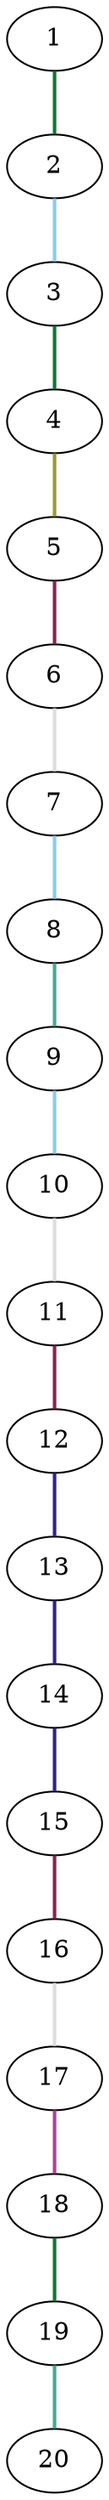 graph {
	graph [rankdir=BT]
	1
	2
	2 -- 1 [color="#117733" style=bold]
	3
	3 -- 2 [color="#88CCEE" style=bold]
	4
	4 -- 3 [color="#117733" style=bold]
	5
	5 -- 4 [color="#999933" style=bold]
	6
	6 -- 5 [color="#882255" style=bold]
	7
	7 -- 6 [color="#DDDDDD" style=bold]
	8
	8 -- 7 [color="#88CCEE" style=bold]
	9
	9 -- 8 [color="#44AA99" style=bold]
	10
	10 -- 9 [color="#88CCEE" style=bold]
	11
	11 -- 10 [color="#DDDDDD" style=bold]
	12
	12 -- 11 [color="#882255" style=bold]
	13
	13 -- 12 [color="#332288" style=bold]
	14
	14 -- 13 [color="#332288" style=bold]
	15
	15 -- 14 [color="#332288" style=bold]
	16
	16 -- 15 [color="#882255" style=bold]
	17
	17 -- 16 [color="#DDDDDD" style=bold]
	18
	18 -- 17 [color="#AA4499" style=bold]
	19
	19 -- 18 [color="#117733" style=bold]
	20
	20 -- 19 [color="#44AA99" style=bold]
}
